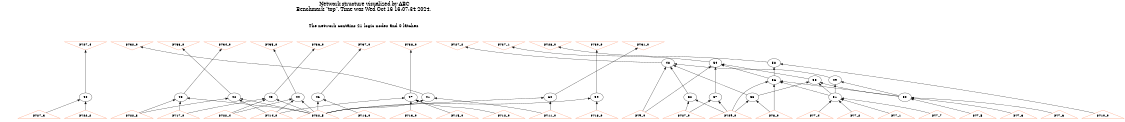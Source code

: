 # Network structure generated by ABC

digraph network {
size = "7.5,10";
center = true;
edge [dir = back];

{
  node [shape = plaintext];
  edge [style = invis];
  LevelTitle1 [label=""];
  LevelTitle2 [label=""];
  Level4 [label = ""];
  Level3 [label = ""];
  Level2 [label = ""];
  Level1 [label = ""];
  Level0 [label = ""];
  LevelTitle1 ->  LevelTitle2 ->  Level4 ->  Level3 ->  Level2 ->  Level1 ->  Level0;
}

{
  rank = same;
  LevelTitle1;
  title1 [shape=plaintext,
          fontsize=20,
          fontname = "Times-Roman",
          label="Network structure visualized by ABC\nBenchmark \"top\". Time was Wed Oct 16 16:07:34 2024. "
         ];
}

{
  rank = same;
  LevelTitle2;
  title2 [shape=plaintext,
          fontsize=18,
          fontname = "Times-Roman",
          label="The network contains 21 logic nodes and 0 latches.\n"
         ];
}

{
  rank = same;
  Level4;
  Node26 [label = "pv27_4", shape = invtriangle, color = coral, fillcolor = coral];
  Node27 [label = "pv32_0", shape = invtriangle, color = coral, fillcolor = coral];
  Node28 [label = "pv33_0", shape = invtriangle, color = coral, fillcolor = coral];
  Node29 [label = "pv34_0", shape = invtriangle, color = coral, fillcolor = coral];
  Node30 [label = "pv35_0", shape = invtriangle, color = coral, fillcolor = coral];
  Node31 [label = "pv36_0", shape = invtriangle, color = coral, fillcolor = coral];
  Node32 [label = "pv37_0", shape = invtriangle, color = coral, fillcolor = coral];
  Node33 [label = "pv38_0", shape = invtriangle, color = coral, fillcolor = coral];
  Node34 [label = "pv27_2", shape = invtriangle, color = coral, fillcolor = coral];
  Node35 [label = "pv27_1", shape = invtriangle, color = coral, fillcolor = coral];
  Node36 [label = "pv28_0", shape = invtriangle, color = coral, fillcolor = coral];
  Node37 [label = "pv30_0", shape = invtriangle, color = coral, fillcolor = coral];
  Node38 [label = "pv31_0", shape = invtriangle, color = coral, fillcolor = coral];
}

{
  rank = same;
  Level3;
  Node48 [label = "48\n", shape = ellipse];
  Node54 [label = "54\n", shape = ellipse];
  Node58 [label = "58\n", shape = ellipse];
}

{
  rank = same;
  Level2;
  Node49 [label = "49\n", shape = ellipse];
  Node55 [label = "55\n", shape = ellipse];
  Node56 [label = "56\n", shape = ellipse];
}

{
  rank = same;
  Level1;
  Node40 [label = "40\n", shape = ellipse];
  Node41 [label = "41\n", shape = ellipse];
  Node42 [label = "42\n", shape = ellipse];
  Node43 [label = "43\n", shape = ellipse];
  Node44 [label = "44\n", shape = ellipse];
  Node45 [label = "45\n", shape = ellipse];
  Node46 [label = "46\n", shape = ellipse];
  Node47 [label = "47\n", shape = ellipse];
  Node50 [label = "50\n", shape = ellipse];
  Node51 [label = "51\n", shape = ellipse];
  Node52 [label = "52\n", shape = ellipse];
  Node53 [label = "53\n", shape = ellipse];
  Node57 [label = "57\n", shape = ellipse];
  Node59 [label = "59\n", shape = ellipse];
  Node60 [label = "60\n", shape = ellipse];
}

{
  rank = same;
  Level0;
  Node1 [label = "pv27_3", shape = triangle, color = coral, fillcolor = coral];
  Node2 [label = "pv7_2", shape = triangle, color = coral, fillcolor = coral];
  Node3 [label = "pv7_1", shape = triangle, color = coral, fillcolor = coral];
  Node4 [label = "pv10_0", shape = triangle, color = coral, fillcolor = coral];
  Node5 [label = "pv11_0", shape = triangle, color = coral, fillcolor = coral];
  Node6 [label = "pv14_0", shape = triangle, color = coral, fillcolor = coral];
  Node7 [label = "pv22_5", shape = triangle, color = coral, fillcolor = coral];
  Node8 [label = "pv27_0", shape = triangle, color = coral, fillcolor = coral];
  Node9 [label = "pv7_7", shape = triangle, color = coral, fillcolor = coral];
  Node10 [label = "pv15_0", shape = triangle, color = coral, fillcolor = coral];
  Node11 [label = "pv22_4", shape = triangle, color = coral, fillcolor = coral];
  Node12 [label = "pv12_0", shape = triangle, color = coral, fillcolor = coral];
  Node13 [label = "pv29_0", shape = triangle, color = coral, fillcolor = coral];
  Node14 [label = "pv13_0", shape = triangle, color = coral, fillcolor = coral];
  Node15 [label = "pv7_4", shape = triangle, color = coral, fillcolor = coral];
  Node16 [label = "pv18_0", shape = triangle, color = coral, fillcolor = coral];
  Node17 [label = "pv7_3", shape = triangle, color = coral, fillcolor = coral];
  Node18 [label = "pv8_0", shape = triangle, color = coral, fillcolor = coral];
  Node19 [label = "pv7_6", shape = triangle, color = coral, fillcolor = coral];
  Node20 [label = "pv9_0", shape = triangle, color = coral, fillcolor = coral];
  Node21 [label = "pv16_0", shape = triangle, color = coral, fillcolor = coral];
  Node22 [label = "pv22_3", shape = triangle, color = coral, fillcolor = coral];
  Node23 [label = "pv7_5", shape = triangle, color = coral, fillcolor = coral];
  Node24 [label = "pv17_0", shape = triangle, color = coral, fillcolor = coral];
  Node25 [label = "pv22_2", shape = triangle, color = coral, fillcolor = coral];
}

title1 -> title2 [style = invis];
title2 -> Node26 [style = invis];
title2 -> Node27 [style = invis];
title2 -> Node28 [style = invis];
title2 -> Node29 [style = invis];
title2 -> Node30 [style = invis];
title2 -> Node31 [style = invis];
title2 -> Node32 [style = invis];
title2 -> Node33 [style = invis];
title2 -> Node34 [style = invis];
title2 -> Node35 [style = invis];
title2 -> Node36 [style = invis];
title2 -> Node37 [style = invis];
title2 -> Node38 [style = invis];
Node26 -> Node27 [style = invis];
Node27 -> Node28 [style = invis];
Node28 -> Node29 [style = invis];
Node29 -> Node30 [style = invis];
Node30 -> Node31 [style = invis];
Node31 -> Node32 [style = invis];
Node32 -> Node33 [style = invis];
Node33 -> Node34 [style = invis];
Node34 -> Node35 [style = invis];
Node35 -> Node36 [style = invis];
Node36 -> Node37 [style = invis];
Node37 -> Node38 [style = invis];
Node26 -> Node40 [style = solid];
Node27 -> Node41 [style = solid];
Node28 -> Node42 [style = solid];
Node29 -> Node43 [style = solid];
Node30 -> Node44 [style = solid];
Node31 -> Node45 [style = solid];
Node32 -> Node46 [style = solid];
Node33 -> Node47 [style = solid];
Node34 -> Node48 [style = solid];
Node35 -> Node54 [style = solid];
Node36 -> Node58 [style = solid];
Node37 -> Node59 [style = solid];
Node38 -> Node60 [style = solid];
Node40 -> Node1 [style = solid];
Node40 -> Node25 [style = solid];
Node41 -> Node5 [style = solid];
Node41 -> Node7 [style = solid];
Node42 -> Node6 [style = solid];
Node42 -> Node7 [style = solid];
Node42 -> Node22 [style = solid];
Node43 -> Node7 [style = solid];
Node43 -> Node22 [style = solid];
Node43 -> Node24 [style = solid];
Node44 -> Node6 [style = solid];
Node44 -> Node7 [style = solid];
Node44 -> Node11 [style = solid];
Node45 -> Node7 [style = solid];
Node45 -> Node11 [style = solid];
Node45 -> Node24 [style = solid];
Node46 -> Node7 [style = solid];
Node46 -> Node21 [style = solid];
Node47 -> Node6 [style = solid];
Node47 -> Node10 [style = solid];
Node47 -> Node12 [style = solid];
Node47 -> Node14 [style = solid];
Node48 -> Node49 [style = solid];
Node48 -> Node52 [style = solid];
Node48 -> Node53 [style = solid];
Node48 -> Node20 [style = solid];
Node49 -> Node50 [style = solid];
Node49 -> Node51 [style = solid];
Node50 -> Node17 [style = solid];
Node50 -> Node19 [style = solid];
Node50 -> Node23 [style = solid];
Node51 -> Node2 [style = solid];
Node51 -> Node3 [style = solid];
Node51 -> Node9 [style = solid];
Node51 -> Node15 [style = solid];
Node52 -> Node8 [style = solid];
Node52 -> Node13 [style = solid];
Node53 -> Node13 [style = solid];
Node53 -> Node18 [style = solid];
Node54 -> Node55 [style = solid];
Node54 -> Node56 [style = solid];
Node54 -> Node57 [style = solid];
Node54 -> Node20 [style = solid];
Node55 -> Node50 [style = solid];
Node55 -> Node51 [style = solid];
Node55 -> Node53 [style = solid];
Node56 -> Node50 [style = solid];
Node56 -> Node51 [style = solid];
Node56 -> Node13 [style = solid];
Node56 -> Node18 [style = solid];
Node57 -> Node8 [style = solid];
Node57 -> Node13 [style = solid];
Node58 -> Node56 [style = solid];
Node58 -> Node4 [style = solid];
Node59 -> Node7 [style = solid];
Node59 -> Node16 [style = solid];
Node60 -> Node5 [style = solid];
Node60 -> Node7 [style = solid];
}

